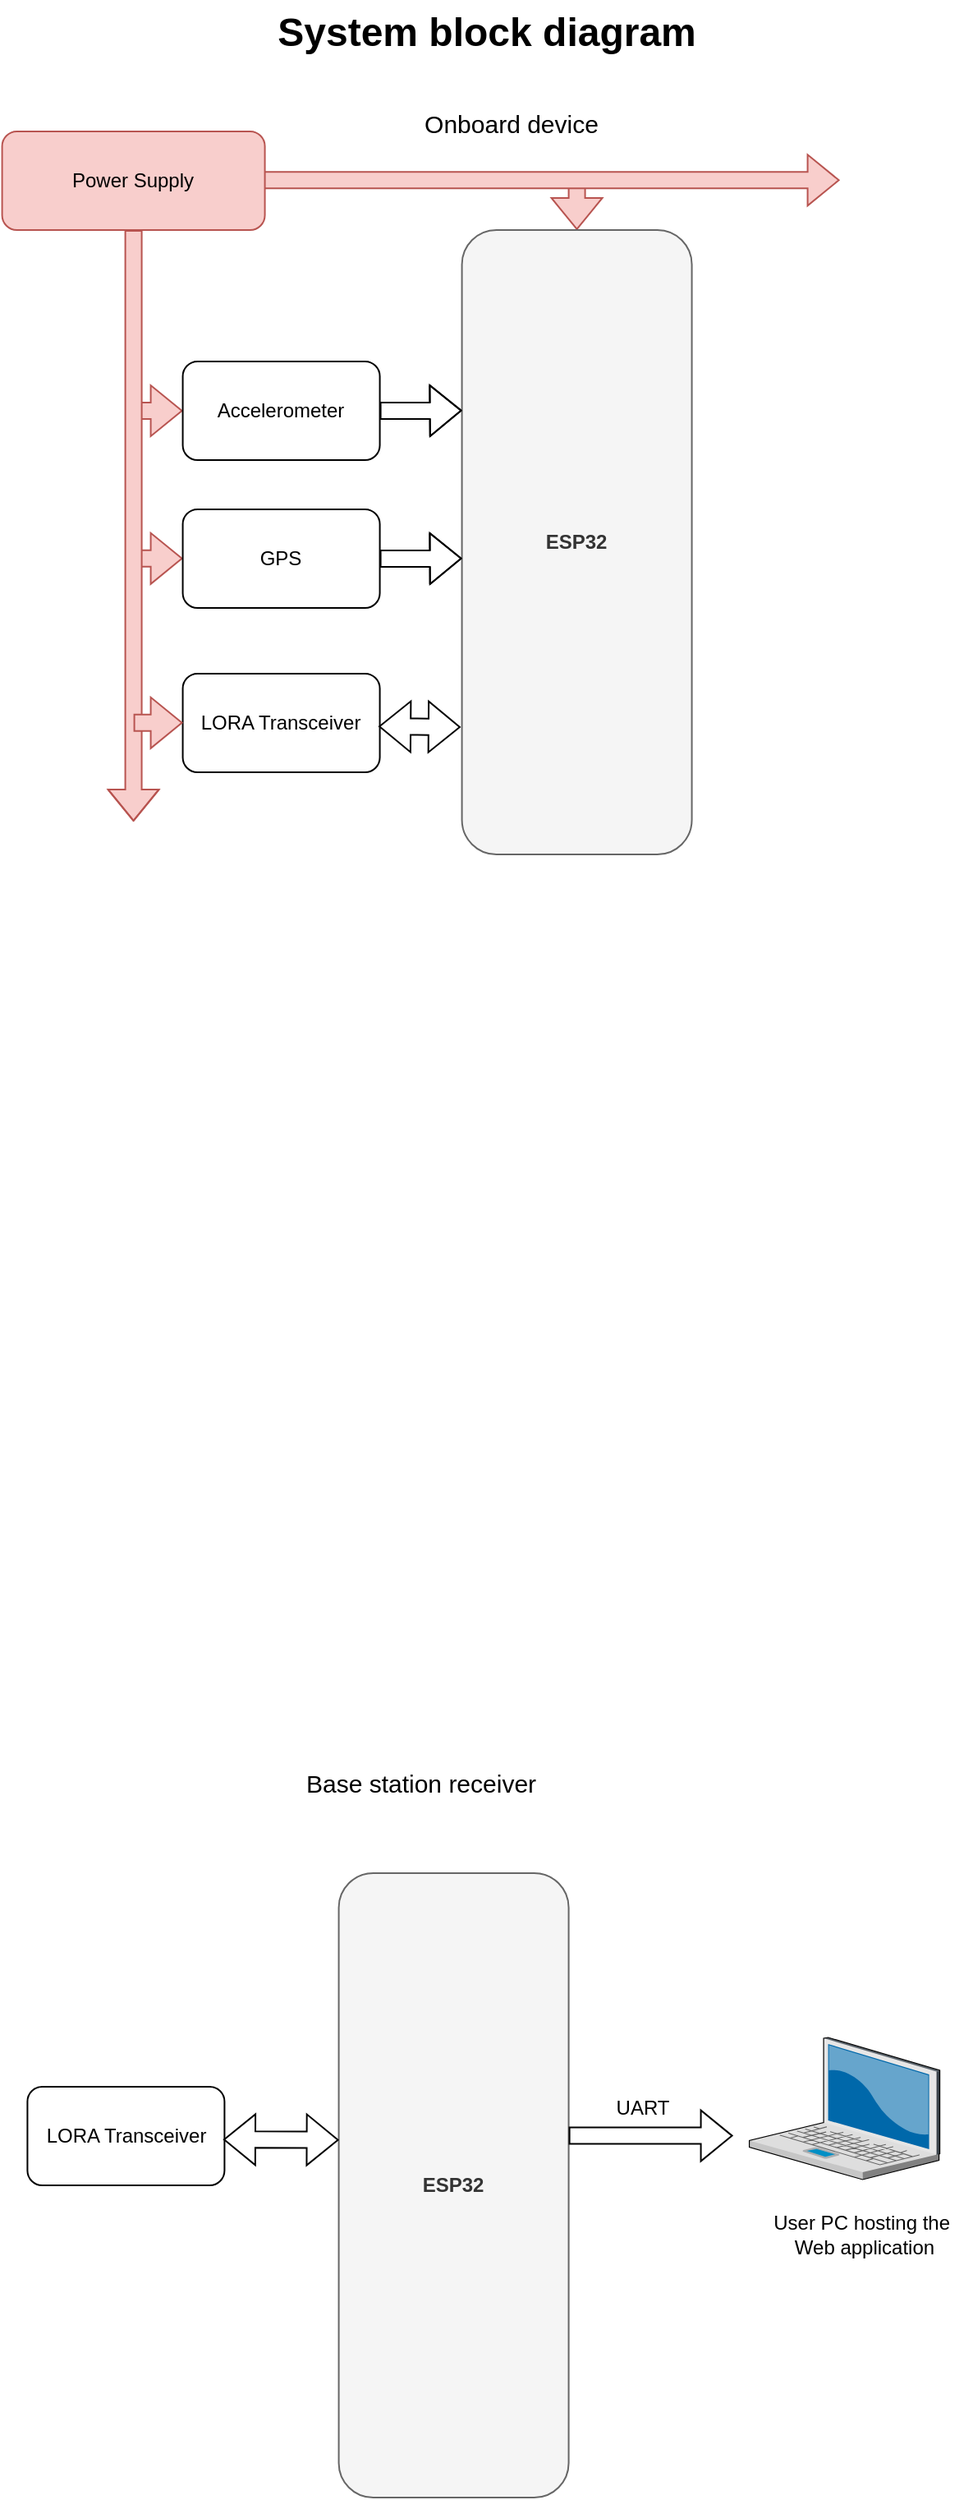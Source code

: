 <mxfile version="20.8.16" type="device"><diagram name="Page-1" id="hUYKQKdbAG-ITdfeoJoX"><mxGraphModel dx="1340" dy="884" grid="1" gridSize="10" guides="1" tooltips="1" connect="1" arrows="1" fold="1" page="1" pageScale="1" pageWidth="850" pageHeight="1100" math="0" shadow="0"><root><mxCell id="0"/><mxCell id="1" parent="0"/><mxCell id="orDbbehuRiGb7CAf35ZB-13" value="" style="endArrow=classic;html=1;rounded=0;shape=flexArrow;entryX=0.5;entryY=0;entryDx=0;entryDy=0;fillColor=#f8cecc;strokeColor=#b85450;" edge="1" parent="1" target="orDbbehuRiGb7CAf35ZB-1"><mxGeometry width="50" height="50" relative="1" as="geometry"><mxPoint x="497.29" y="240" as="sourcePoint"/><mxPoint x="497.29" y="250" as="targetPoint"/></mxGeometry></mxCell><mxCell id="orDbbehuRiGb7CAf35ZB-12" value="" style="shape=flexArrow;endArrow=classic;html=1;rounded=0;fillColor=#f8cecc;strokeColor=#b85450;" edge="1" parent="1"><mxGeometry width="50" height="50" relative="1" as="geometry"><mxPoint x="297.29" y="239.66" as="sourcePoint"/><mxPoint x="657.29" y="239.66" as="targetPoint"/></mxGeometry></mxCell><mxCell id="orDbbehuRiGb7CAf35ZB-10" value="" style="endArrow=classic;html=1;rounded=0;shape=flexArrow;entryX=0;entryY=0.5;entryDx=0;entryDy=0;fillColor=#f8cecc;strokeColor=#b85450;" edge="1" parent="1"><mxGeometry width="50" height="50" relative="1" as="geometry"><mxPoint x="227.29" y="469.9" as="sourcePoint"/><mxPoint x="257.29" y="469.9" as="targetPoint"/></mxGeometry></mxCell><mxCell id="orDbbehuRiGb7CAf35ZB-9" value="" style="endArrow=classic;html=1;rounded=0;shape=flexArrow;entryX=0;entryY=0.5;entryDx=0;entryDy=0;fillColor=#f8cecc;strokeColor=#b85450;" edge="1" parent="1" target="orDbbehuRiGb7CAf35ZB-4"><mxGeometry width="50" height="50" relative="1" as="geometry"><mxPoint x="227.29" y="380" as="sourcePoint"/><mxPoint x="277.29" y="340" as="targetPoint"/></mxGeometry></mxCell><mxCell id="orDbbehuRiGb7CAf35ZB-1" value="&lt;b&gt;ESP32&lt;/b&gt;" style="rounded=1;whiteSpace=wrap;html=1;fillColor=#f5f5f5;fontColor=#333333;strokeColor=#666666;" vertex="1" parent="1"><mxGeometry x="427.29" y="270" width="140" height="380" as="geometry"/></mxCell><mxCell id="orDbbehuRiGb7CAf35ZB-2" value="System block diagram" style="text;strokeColor=none;fillColor=none;html=1;fontSize=24;fontStyle=1;verticalAlign=middle;align=center;" vertex="1" parent="1"><mxGeometry x="392.29" y="130" width="100" height="40" as="geometry"/></mxCell><mxCell id="orDbbehuRiGb7CAf35ZB-14" style="edgeStyle=orthogonalEdgeStyle;shape=flexArrow;rounded=0;orthogonalLoop=1;jettySize=auto;html=1;entryX=0;entryY=0.289;entryDx=0;entryDy=0;entryPerimeter=0;" edge="1" parent="1" source="orDbbehuRiGb7CAf35ZB-4" target="orDbbehuRiGb7CAf35ZB-1"><mxGeometry relative="1" as="geometry"/></mxCell><mxCell id="orDbbehuRiGb7CAf35ZB-4" value="Accelerometer" style="rounded=1;whiteSpace=wrap;html=1;" vertex="1" parent="1"><mxGeometry x="257.29" y="350" width="120" height="60" as="geometry"/></mxCell><mxCell id="orDbbehuRiGb7CAf35ZB-15" style="edgeStyle=orthogonalEdgeStyle;shape=flexArrow;rounded=0;orthogonalLoop=1;jettySize=auto;html=1;entryX=0;entryY=0.526;entryDx=0;entryDy=0;entryPerimeter=0;" edge="1" parent="1" source="orDbbehuRiGb7CAf35ZB-5" target="orDbbehuRiGb7CAf35ZB-1"><mxGeometry relative="1" as="geometry"/></mxCell><mxCell id="orDbbehuRiGb7CAf35ZB-5" value="GPS" style="rounded=1;whiteSpace=wrap;html=1;" vertex="1" parent="1"><mxGeometry x="257.29" y="440" width="120" height="60" as="geometry"/></mxCell><mxCell id="orDbbehuRiGb7CAf35ZB-6" value="LORA Transceiver" style="rounded=1;whiteSpace=wrap;html=1;" vertex="1" parent="1"><mxGeometry x="257.29" y="540" width="120" height="60" as="geometry"/></mxCell><mxCell id="orDbbehuRiGb7CAf35ZB-8" style="edgeStyle=orthogonalEdgeStyle;rounded=0;orthogonalLoop=1;jettySize=auto;html=1;shape=flexArrow;fillColor=#f8cecc;strokeColor=#b85450;" edge="1" parent="1" source="orDbbehuRiGb7CAf35ZB-7"><mxGeometry relative="1" as="geometry"><mxPoint x="227.29" y="630" as="targetPoint"/></mxGeometry></mxCell><mxCell id="orDbbehuRiGb7CAf35ZB-7" value="Power Supply" style="rounded=1;whiteSpace=wrap;html=1;fillColor=#f8cecc;strokeColor=#b85450;" vertex="1" parent="1"><mxGeometry x="147.29" y="210" width="160" height="60" as="geometry"/></mxCell><mxCell id="orDbbehuRiGb7CAf35ZB-11" value="" style="endArrow=classic;html=1;rounded=0;shape=flexArrow;entryX=0;entryY=0.5;entryDx=0;entryDy=0;fillColor=#f8cecc;strokeColor=#b85450;" edge="1" parent="1"><mxGeometry width="50" height="50" relative="1" as="geometry"><mxPoint x="227.29" y="569.9" as="sourcePoint"/><mxPoint x="257.29" y="569.9" as="targetPoint"/></mxGeometry></mxCell><mxCell id="orDbbehuRiGb7CAf35ZB-18" value="" style="shape=flexArrow;endArrow=classic;startArrow=classic;html=1;rounded=0;exitX=0.994;exitY=0.535;exitDx=0;exitDy=0;exitPerimeter=0;entryX=-0.006;entryY=0.796;entryDx=0;entryDy=0;entryPerimeter=0;" edge="1" parent="1" source="orDbbehuRiGb7CAf35ZB-6" target="orDbbehuRiGb7CAf35ZB-1"><mxGeometry width="100" height="100" relative="1" as="geometry"><mxPoint x="407.29" y="580" as="sourcePoint"/><mxPoint x="437.29" y="580" as="targetPoint"/></mxGeometry></mxCell><mxCell id="orDbbehuRiGb7CAf35ZB-19" value="&lt;font style=&quot;font-size: 15px;&quot;&gt;Onboard device&lt;/font&gt;" style="text;html=1;align=center;verticalAlign=middle;resizable=0;points=[];autosize=1;strokeColor=none;fillColor=none;" vertex="1" parent="1"><mxGeometry x="392.29" y="190" width="130" height="30" as="geometry"/></mxCell><mxCell id="orDbbehuRiGb7CAf35ZB-23" value="&lt;b&gt;ESP32&lt;/b&gt;" style="rounded=1;whiteSpace=wrap;html=1;fillColor=#f5f5f5;fontColor=#333333;strokeColor=#666666;" vertex="1" parent="1"><mxGeometry x="352.29" y="1270" width="140" height="380" as="geometry"/></mxCell><mxCell id="orDbbehuRiGb7CAf35ZB-28" value="LORA Transceiver" style="rounded=1;whiteSpace=wrap;html=1;" vertex="1" parent="1"><mxGeometry x="162.71" y="1400" width="120" height="60" as="geometry"/></mxCell><mxCell id="orDbbehuRiGb7CAf35ZB-31" value="" style="shape=flexArrow;endArrow=classic;startArrow=classic;html=1;rounded=0;exitX=0.994;exitY=0.535;exitDx=0;exitDy=0;exitPerimeter=0;entryX=-0.003;entryY=0.401;entryDx=0;entryDy=0;entryPerimeter=0;" edge="1" parent="1" source="orDbbehuRiGb7CAf35ZB-28"><mxGeometry width="100" height="100" relative="1" as="geometry"><mxPoint x="332.71" y="1590" as="sourcePoint"/><mxPoint x="352.29" y="1432.38" as="targetPoint"/></mxGeometry></mxCell><mxCell id="orDbbehuRiGb7CAf35ZB-32" value="" style="shape=flexArrow;endArrow=classic;html=1;rounded=0;" edge="1" parent="1"><mxGeometry width="50" height="50" relative="1" as="geometry"><mxPoint x="492.29" y="1429.8" as="sourcePoint"/><mxPoint x="592.29" y="1429.8" as="targetPoint"/></mxGeometry></mxCell><mxCell id="orDbbehuRiGb7CAf35ZB-33" value="" style="verticalLabelPosition=bottom;sketch=0;aspect=fixed;html=1;verticalAlign=top;strokeColor=none;align=center;outlineConnect=0;shape=mxgraph.citrix.laptop_2;" vertex="1" parent="1"><mxGeometry x="602.29" y="1370" width="116" height="86.5" as="geometry"/></mxCell><mxCell id="orDbbehuRiGb7CAf35ZB-34" value="User PC hosting the&amp;nbsp;&lt;br&gt;Web application" style="text;html=1;align=center;verticalAlign=middle;resizable=0;points=[];autosize=1;strokeColor=none;fillColor=none;" vertex="1" parent="1"><mxGeometry x="607.29" y="1470" width="130" height="40" as="geometry"/></mxCell><mxCell id="orDbbehuRiGb7CAf35ZB-35" value="UART" style="text;html=1;align=center;verticalAlign=middle;resizable=0;points=[];autosize=1;strokeColor=none;fillColor=none;" vertex="1" parent="1"><mxGeometry x="507.29" y="1398.25" width="60" height="30" as="geometry"/></mxCell><mxCell id="orDbbehuRiGb7CAf35ZB-36" value="&lt;font style=&quot;font-size: 15px;&quot;&gt;Base station receiver&lt;/font&gt;" style="text;html=1;align=center;verticalAlign=middle;resizable=0;points=[];autosize=1;strokeColor=none;fillColor=none;" vertex="1" parent="1"><mxGeometry x="322.29" y="1200" width="160" height="30" as="geometry"/></mxCell></root></mxGraphModel></diagram></mxfile>